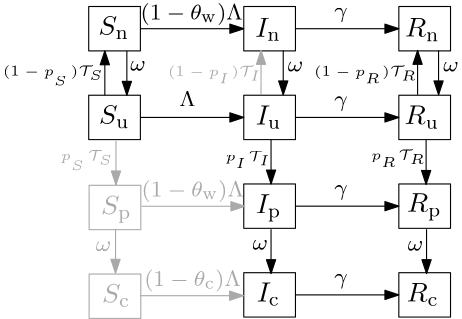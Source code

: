 <?xml version="1.0"?>
<!DOCTYPE ipe SYSTEM "ipe.dtd">
<ipe version="70212" creator="Ipe 7.2.13">
<info created="D:20201024050019" modified="D:20210624154016"/>
<ipestyle name="basic">
<symbol name="arrow/arc(spx)">
<path stroke="sym-stroke" fill="sym-stroke" pen="sym-pen">
0 0 m
-1 0.333 l
-1 -0.333 l
h
</path>
</symbol>
<symbol name="arrow/farc(spx)">
<path stroke="sym-stroke" fill="white" pen="sym-pen">
0 0 m
-1 0.333 l
-1 -0.333 l
h
</path>
</symbol>
<symbol name="arrow/ptarc(spx)">
<path stroke="sym-stroke" fill="sym-stroke" pen="sym-pen">
0 0 m
-1 0.333 l
-0.8 0 l
-1 -0.333 l
h
</path>
</symbol>
<symbol name="arrow/fptarc(spx)">
<path stroke="sym-stroke" fill="white" pen="sym-pen">
0 0 m
-1 0.333 l
-0.8 0 l
-1 -0.333 l
h
</path>
</symbol>
<symbol name="mark/circle(sx)" transformations="translations">
<path fill="sym-stroke">
0.6 0 0 0.6 0 0 e
0.4 0 0 0.4 0 0 e
</path>
</symbol>
<symbol name="mark/disk(sx)" transformations="translations">
<path fill="sym-stroke">
0.6 0 0 0.6 0 0 e
</path>
</symbol>
<symbol name="mark/fdisk(sfx)" transformations="translations">
<group>
<path fill="sym-fill">
0.5 0 0 0.5 0 0 e
</path>
<path fill="sym-stroke" fillrule="eofill">
0.6 0 0 0.6 0 0 e
0.4 0 0 0.4 0 0 e
</path>
</group>
</symbol>
<symbol name="mark/box(sx)" transformations="translations">
<path fill="sym-stroke" fillrule="eofill">
-0.6 -0.6 m
0.6 -0.6 l
0.6 0.6 l
-0.6 0.6 l
h
-0.4 -0.4 m
0.4 -0.4 l
0.4 0.4 l
-0.4 0.4 l
h
</path>
</symbol>
<symbol name="mark/square(sx)" transformations="translations">
<path fill="sym-stroke">
-0.6 -0.6 m
0.6 -0.6 l
0.6 0.6 l
-0.6 0.6 l
h
</path>
</symbol>
<symbol name="mark/fsquare(sfx)" transformations="translations">
<group>
<path fill="sym-fill">
-0.5 -0.5 m
0.5 -0.5 l
0.5 0.5 l
-0.5 0.5 l
h
</path>
<path fill="sym-stroke" fillrule="eofill">
-0.6 -0.6 m
0.6 -0.6 l
0.6 0.6 l
-0.6 0.6 l
h
-0.4 -0.4 m
0.4 -0.4 l
0.4 0.4 l
-0.4 0.4 l
h
</path>
</group>
</symbol>
<symbol name="mark/cross(sx)" transformations="translations">
<group>
<path fill="sym-stroke">
-0.43 -0.57 m
0.57 0.43 l
0.43 0.57 l
-0.57 -0.43 l
h
</path>
<path fill="sym-stroke">
-0.43 0.57 m
0.57 -0.43 l
0.43 -0.57 l
-0.57 0.43 l
h
</path>
</group>
</symbol>
<symbol name="arrow/fnormal(spx)">
<path stroke="sym-stroke" fill="white" pen="sym-pen">
0 0 m
-1 0.333 l
-1 -0.333 l
h
</path>
</symbol>
<symbol name="arrow/pointed(spx)">
<path stroke="sym-stroke" fill="sym-stroke" pen="sym-pen">
0 0 m
-1 0.333 l
-0.8 0 l
-1 -0.333 l
h
</path>
</symbol>
<symbol name="arrow/fpointed(spx)">
<path stroke="sym-stroke" fill="white" pen="sym-pen">
0 0 m
-1 0.333 l
-0.8 0 l
-1 -0.333 l
h
</path>
</symbol>
<symbol name="arrow/linear(spx)">
<path stroke="sym-stroke" pen="sym-pen">
-1 0.333 m
0 0 l
-1 -0.333 l
</path>
</symbol>
<symbol name="arrow/fdouble(spx)">
<path stroke="sym-stroke" fill="white" pen="sym-pen">
0 0 m
-1 0.333 l
-1 -0.333 l
h
-1 0 m
-2 0.333 l
-2 -0.333 l
h
</path>
</symbol>
<symbol name="arrow/double(spx)">
<path stroke="sym-stroke" fill="sym-stroke" pen="sym-pen">
0 0 m
-1 0.333 l
-1 -0.333 l
h
-1 0 m
-2 0.333 l
-2 -0.333 l
h
</path>
</symbol>
<pen name="heavier" value="0.8"/>
<pen name="fat" value="1.2"/>
<pen name="ultrafat" value="2"/>
<symbolsize name="large" value="5"/>
<symbolsize name="small" value="2"/>
<symbolsize name="tiny" value="1.1"/>
<arrowsize name="large" value="10"/>
<arrowsize name="small" value="5"/>
<arrowsize name="tiny" value="3"/>
<color name="red" value="1 0 0"/>
<color name="green" value="0 1 0"/>
<color name="blue" value="0 0 1"/>
<color name="yellow" value="1 1 0"/>
<color name="orange" value="1 0.647 0"/>
<color name="gold" value="1 0.843 0"/>
<color name="purple" value="0.627 0.125 0.941"/>
<color name="gray" value="0.745"/>
<color name="brown" value="0.647 0.165 0.165"/>
<color name="navy" value="0 0 0.502"/>
<color name="pink" value="1 0.753 0.796"/>
<color name="seagreen" value="0.18 0.545 0.341"/>
<color name="turquoise" value="0.251 0.878 0.816"/>
<color name="violet" value="0.933 0.51 0.933"/>
<color name="darkblue" value="0 0 0.545"/>
<color name="darkcyan" value="0 0.545 0.545"/>
<color name="darkgray" value="0.663"/>
<color name="darkgreen" value="0 0.392 0"/>
<color name="darkmagenta" value="0.545 0 0.545"/>
<color name="darkorange" value="1 0.549 0"/>
<color name="darkred" value="0.545 0 0"/>
<color name="lightblue" value="0.678 0.847 0.902"/>
<color name="lightcyan" value="0.878 1 1"/>
<color name="lightgray" value="0.827"/>
<color name="lightgreen" value="0.565 0.933 0.565"/>
<color name="lightyellow" value="1 1 0.878"/>
<dashstyle name="dashed" value="[4] 0"/>
<dashstyle name="dotted" value="[1 3] 0"/>
<dashstyle name="dash dotted" value="[4 2 1 2] 0"/>
<dashstyle name="dash dot dotted" value="[4 2 1 2 1 2] 0"/>
<textsize name="large" value="\large"/>
<textsize name="small" value="\small"/>
<textsize name="tiny" value="\tiny"/>
<textsize name="Large" value="\Large"/>
<textsize name="LARGE" value="\LARGE"/>
<textsize name="huge" value="\huge"/>
<textsize name="Huge" value="\Huge"/>
<textsize name="footnote" value="\footnotesize"/>
<textstyle name="center" begin="\begin{center}" end="\end{center}"/>
<textstyle name="itemize" begin="\begin{itemize}" end="\end{itemize}"/>
<textstyle name="item" begin="\begin{itemize}\item{}" end="\end{itemize}"/>
<gridsize name="4 pts" value="4"/>
<gridsize name="8 pts (~3 mm)" value="8"/>
<gridsize name="16 pts (~6 mm)" value="16"/>
<gridsize name="32 pts (~12 mm)" value="32"/>
<gridsize name="10 pts (~3.5 mm)" value="10"/>
<gridsize name="20 pts (~7 mm)" value="20"/>
<gridsize name="14 pts (~5 mm)" value="14"/>
<gridsize name="28 pts (~10 mm)" value="28"/>
<gridsize name="56 pts (~20 mm)" value="56"/>
<anglesize name="90 deg" value="90"/>
<anglesize name="60 deg" value="60"/>
<anglesize name="45 deg" value="45"/>
<anglesize name="30 deg" value="30"/>
<anglesize name="22.5 deg" value="22.5"/>
<opacity name="10%" value="0.1"/>
<opacity name="30%" value="0.3"/>
<opacity name="50%" value="0.5"/>
<opacity name="75%" value="0.75"/>
<tiling name="falling" angle="-60" step="4" width="1"/>
<tiling name="rising" angle="30" step="4" width="1"/>
</ipestyle>
<page>
<layer name="alpha"/>
<layer name="EDIT-GROUP"/>
<layer name="EDIT-GROUP*"/>
<layer name="EDIT-GROUP-alpha"/>
<view layers="alpha EDIT-GROUP EDIT-GROUP* EDIT-GROUP-alpha" active="EDIT-GROUP-alpha"/>
<path layer="EDIT-GROUP*" matrix="1.163 0 0 0.998164 106.2 -94.3233" stroke="black">
48 816 m
48 800 l
64 800 l
64 816 l
h
</path>
<text matrix="1.163 0 0 0.998164 99.6859 -96.8776" transformations="translations" pos="56 808" stroke="black" type="label" width="11.605" height="6.812" depth="1.49" valign="baseline" style="math">R_{\rm c}</text>
<path layer="EDIT-GROUP-alpha" matrix="1.163 0 0 0.998164 -5.66697 1.5005" stroke="black" fill="white" arrow="normal/small">
60 800 m
60 784 l
</path>
<text matrix="1.163 0 0 0.998164 9.5274 5.80645" transformations="translations" pos="48 792" stroke="black" type="minipage" width="12.896" height="4.206" depth="0" valign="top" size="footnote">$\omega$</text>
<path matrix="1.163 0 0 0.998164 50.6271 1.65715" stroke="black" fill="white" arrow="normal/small">
60 800 m
60 784 l
</path>
<path matrix="1.163 0 0 0.998164 46.2411 -62.6953" stroke="black" fill="white" arrow="normal/small">
60 800 m
60 784 l
</path>
<text matrix="1.163 0 0 0.998164 53.556 -58.7026" transformations="translations" pos="48 792" stroke="black" type="minipage" width="13.936" height="4.206" depth="0" valign="top" size="footnote">$\omega$</text>
<path matrix="1.163 0 0 0.998164 102.222 -62.6953" stroke="black" fill="white" arrow="normal/small">
60 800 m
60 784 l
</path>
<text matrix="1.163 0 0 0.998164 109.38 -59.0159" transformations="translations" pos="48 792" stroke="black" type="minipage" width="16.64" height="4.206" depth="0" valign="top" size="footnote">$\omega$</text>
<path matrix="1.163 0 0 0.998164 -5.44825 1.5005" stroke="black" fill="black" arrow="normal/small">
64 808 m
96 808 l
</path>
<text matrix="1.163 0 0 0.998164 -24.0189 4.85274" transformations="translations" pos="80 808" stroke="black" type="label" width="36.792" height="5.98" depth="1.99" valign="baseline" size="footnote" style="math">(1-\theta_{\rm{w}})\Lambda</text>
<path matrix="1.163 0 0 0.998164 -5.44825 -30.4408" stroke="black" fill="black" arrow="normal/small">
64 808 m
96 808 l
</path>
<text matrix="1.163 0 0 0.998164 -10.1003 -26.4481" transformations="translations" pos="80 808" stroke="black" type="label" width="5.873" height="5.446" depth="0" valign="baseline" size="footnote" style="math">\Lambda</text>
<path matrix="1.163 0 0 0.998164 50.3759 1.5005" stroke="black" fill="black" arrow="normal/small">
64 808 m
96 808 l
</path>
<text matrix="1.163 0 0 0.998164 45.7238 5.49316" transformations="translations" pos="80 808" stroke="black" type="label" width="4.832" height="3.431" depth="1.55" valign="baseline" size="footnote" style="math">\gamma</text>
<path matrix="1.163 0 0 0.998164 50.3759 -30.4408" stroke="black" fill="black" arrow="normal/small">
64 808 m
96 808 l
</path>
<text matrix="1.163 0 0 0.998164 45.7238 -26.4481" transformations="translations" pos="80 808" stroke="black" type="label" width="4.832" height="3.431" depth="1.55" valign="baseline" size="footnote" style="math">\gamma</text>
<path matrix="1.163 0 0 0.998164 50.3759 -62.382" stroke="black" fill="black" arrow="normal/small">
64 808 m
96 808 l
</path>
<text matrix="1.163 0 0 0.998164 45.7238 -58.3894" transformations="translations" pos="80 808" stroke="black" type="label" width="4.832" height="3.431" depth="1.55" valign="baseline" size="footnote" style="math">\gamma</text>
<path matrix="1.163 0 0 0.998164 50.3759 -94.3233" stroke="black" fill="black" arrow="normal/small">
64 808 m
96 808 l
</path>
<text matrix="1.163 0 0 0.998164 45.7238 -90.3306" transformations="translations" pos="80 808" stroke="black" type="label" width="4.832" height="3.431" depth="1.55" valign="baseline" size="footnote" style="math">\gamma</text>
<path matrix="1.163 0 0 0.998164 0.362342 49.4124" stroke="black" rarrow="normal/small">
48 752 m
48 736 l
</path>
<text matrix="1.01753 0 0 1.03142 -45.6771 -26.0657" transformations="translations" pos="64 796" stroke="black" type="label" width="36.252" height="3.737" depth="3.68" valign="top" size="tiny" style="math">(1-p_{_{_S}}){\cal T}_S</text>
<path matrix="1.163 0 0 0.998164 112.95 49.569" stroke="black" rarrow="normal/small">
48 752 m
48 736 l
</path>
<text matrix="1.163 0 0 0.998164 57.0891 0.272724" transformations="translations" pos="64 796" stroke="black" type="label" width="36.996" height="3.74" depth="2.68" valign="top" size="tiny" style="math">(1-p_{_R}){\cal T}_R</text>
<text matrix="66.6749 3.3431 -0.0615064 0.903599 -4139.42 -138.404" transformations="translations" pos="64 796" stroke="darkgray" type="label" width="33.727" height="3.74" depth="2.68" valign="top" size="tiny" style="math">(1-p_{_I}){\cal T}_I</text>
<path matrix="1.163 0 0 0.998164 46.2411 -30.4408" stroke="black" fill="white" arrow="normal/small">
60 800 m
60 784 l
</path>
<text matrix="1.163 0 0 0.998164 43.782 -26.6047" transformations="translations" pos="48 792" stroke="black" type="minipage" width="26.832" height="5.538" depth="0.55" valign="top" size="tiny">$p_{_I}{\cal T}_I$</text>
<path matrix="1.163 0 0 0.998164 102.065 -30.5974" stroke="black" fill="white" arrow="normal/small">
60 800 m
60 784 l
</path>
<text matrix="1.163 0 0 0.998164 96.1917 -26.1895" transformations="translations" pos="48 792" stroke="black" type="label" width="19.553" height="3.408" depth="2.68" valign="top" size="tiny" style="math">p_{_R}{\cal T}_R</text>
<path matrix="1.163 0 0 0.998164 106.2 -30.4408" stroke="black">
48 816 m
48 800 l
64 800 l
64 816 l
h
</path>
<text matrix="1.163 0 0 0.998164 98.9411 -32.9951" transformations="translations" pos="56 808" stroke="black" type="label" width="12.463" height="6.812" depth="1.49" valign="baseline" style="math">R_{\rm u}</text>
<path matrix="1.163 0 0 0.998164 106.2 1.5005" stroke="black">
48 816 m
48 800 l
64 800 l
64 816 l
h
</path>
<text matrix="1.163 0 0 0.998164 99.1273 -1.53329" transformations="translations" pos="56 808" stroke="black" type="label" width="12.463" height="6.812" depth="1.49" valign="baseline" style="math">R_{\rm n}</text>
<path matrix="1.163 0 0 0.998164 106.2 -62.382" stroke="black">
48 816 m
48 800 l
64 800 l
64 816 l
h
</path>
<text matrix="1.163 0 0 0.998164 99.8721 -64.6167" transformations="translations" pos="56 808" stroke="black" type="label" width="12.463" height="6.808" depth="2.85" valign="baseline" style="math">R_{\rm p}</text>
<path matrix="1.163 0 0 0.998164 50.3759 1.5005" stroke="black">
48 816 m
48 800 l
64 800 l
64 816 l
h
</path>
<text matrix="1.163 0 0 0.998164 45.1652 -1.37348" transformations="translations" pos="56 808" stroke="black" type="label" width="9.278" height="6.812" depth="1.49" valign="baseline" style="math">I_{\rm n}</text>
<path matrix="1.163 0 0 0.998164 50.3759 -30.4408" stroke="black">
48 816 m
48 800 l
64 800 l
64 816 l
h
</path>
<text matrix="1.163 0 0 0.998164 45.3514 -32.9951" transformations="translations" pos="56 808" stroke="black" type="label" width="9.278" height="6.812" depth="1.49" valign="baseline" style="math">I_{\rm u}</text>
<path matrix="1.163 0 0 0.998164 50.3759 -62.382" stroke="black">
48 816 m
48 800 l
64 800 l
64 816 l
h
</path>
<text matrix="1.163 0 0 0.998164 45.3514 -64.9364" transformations="translations" pos="56 808" stroke="black" type="label" width="9.278" height="6.808" depth="2.85" valign="baseline" style="math">I_{\rm p}</text>
<path matrix="1.163 0 0 0.998164 50.3759 -94.3233" stroke="black">
48 816 m
48 800 l
64 800 l
64 816 l
h
</path>
<text matrix="1.163 0 0 0.998164 45.7238 -96.7178" transformations="translations" pos="56 808" stroke="black" type="label" width="8.42" height="6.812" depth="1.49" valign="baseline" style="math">I_{\rm c}</text>
<path matrix="1.163 0 0 0.998164 -5.44825 1.5005" stroke="black">
48 816 m
48 800 l
64 800 l
64 816 l
h
</path>
<text matrix="1.163 0 0 0.998164 -11.2175 -0.734234" transformations="translations" pos="56 808" stroke="black" type="label" width="11.007" height="6.812" depth="1.49" valign="baseline" style="math">S_{\rm n}</text>
<path matrix="1.163 0 0 0.998164 -5.44825 -30.4408" stroke="black">
48 816 m
48 800 l
64 800 l
64 816 l
h
</path>
<text matrix="1.163 0 0 0.998164 -11.0313 -32.8353" transformations="translations" pos="56 808" stroke="black" type="label" width="11.007" height="6.812" depth="1.49" valign="baseline" style="math">S_{\rm u}
</text>
<path matrix="1.163 0 0 0.998164 -9.74701 -62.548" stroke="darkgray" fill="white" arrow="normal/small">
60 800 m
60 784 l
</path>
<text matrix="1.163 0 0 0.998164 -2.902 -59.1819" transformations="translations" pos="48 792" stroke="darkgray" type="minipage" width="14.976" height="4.206" depth="0" valign="top" size="footnote">$\omega$</text>
<path matrix="1.163 0 0 0.998164 -9.59036 -30.7634" stroke="darkgray" fill="white" arrow="normal/small">
60 800 m
60 784 l
</path>
<text matrix="1.163 0 0 0.998164 -15.5074 -26.4065" transformations="translations" pos="48 792" stroke="darkgray" type="label" width="18.81" height="3.405" depth="3.68" valign="top" size="tiny" style="math">p_{_{_S}}{\cal T}_S</text>
<path matrix="1.163 0 0 0.998164 -5.29892 -62.8613" stroke="darkgray">
48 816 m
48 800 l
64 800 l
64 816 l
h
</path>
<text matrix="1.163 0 0 0.998164 -10.3233 -65.4157" transformations="translations" pos="56 808" stroke="darkgray" type="label" width="11.007" height="6.808" depth="2.85" valign="baseline" style="math">S_{\rm p}</text>
<path matrix="1.163 0 0 0.998164 -5.29892 -94.8026" stroke="darkgray">
48 816 m
48 800 l
64 800 l
64 816 l
h
</path>
<text matrix="1.163 0 0 0.998164 -9.95093 -97.1972" transformations="translations" pos="56 808" stroke="darkgray" type="label" width="10.149" height="6.812" depth="1.49" valign="baseline" style="math">S_{\rm c}</text>
<path matrix="1.163 0 0 0.998164 -5.07618 -62.4241" stroke="darkgray" fill="black" arrow="normal/small">
64 808 m
96 808 l
</path>
<text matrix="1.163 0 0 0.998164 -23.6573 -58.9118" transformations="translations" pos="80 808" stroke="darkgray" type="label" width="36.792" height="5.98" depth="1.99" valign="baseline" size="footnote" style="math">(1-\theta_{\rm{w}})\Lambda</text>
<path matrix="1.163 0 0 0.998164 -5.54698 -94.6199" stroke="darkgray" fill="black" arrow="normal/small">
64 808 m
96 808 l
</path>
<text matrix="1.163 0 0 0.998164 -22.6872 -91.1076" transformations="translations" pos="80 808" stroke="darkgray" type="label" width="34.758" height="5.98" depth="1.99" valign="baseline" size="footnote" style="math">(1-\theta_{\rm{c}})\Lambda</text>
<text matrix="1.163 0 0 0.998164 66.2322 5.4935" transformations="translations" pos="48 792" stroke="black" type="minipage" width="11.856" height="4.206" depth="0" valign="top" size="footnote">$\omega$</text>
<path matrix="1.163 0 0 0.998164 56.5968 49.569" stroke="darkgray" rarrow="normal/small">
48 752 m
48 736 l
</path>
<path matrix="1.163 0 0 0.998164 106.548 1.65712" stroke="black" fill="white" arrow="normal/small">
60 800 m
60 784 l
</path>
<text matrix="1.163 0 0 0.998164 122.154 5.49278" transformations="translations" pos="48 792" stroke="black" type="label" width="5.551" height="3.432" depth="0" valign="top" size="footnote" style="math">\omega</text>
</page>
</ipe>
